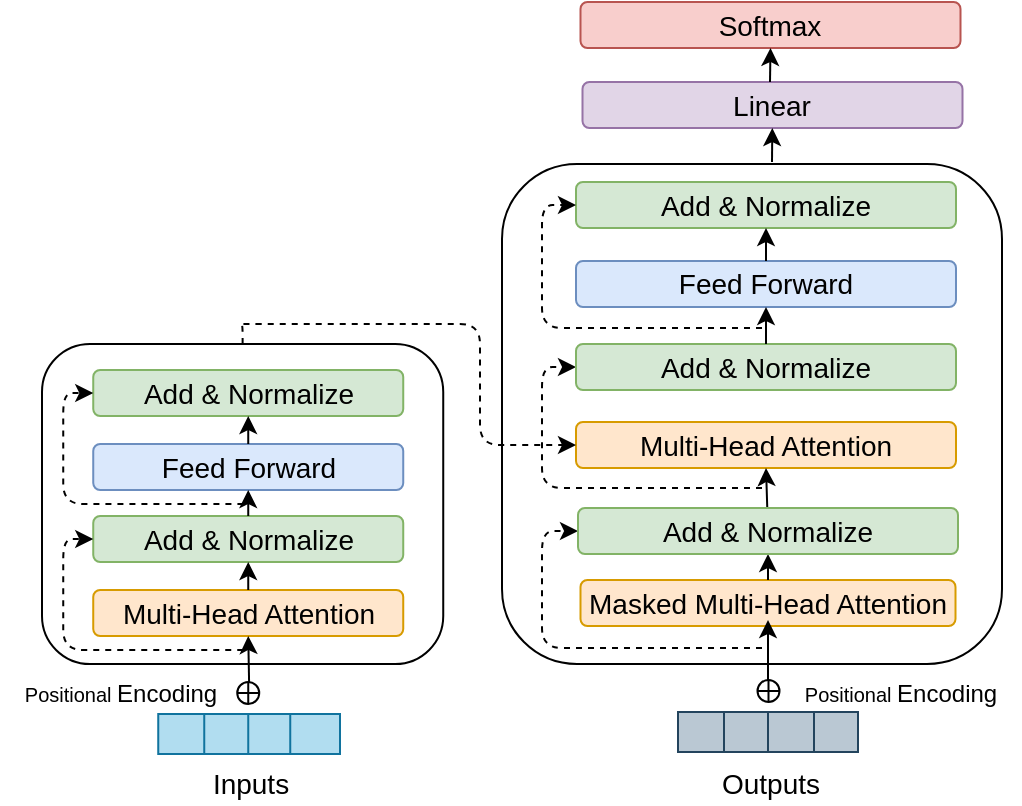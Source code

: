 <mxfile version="17.4.4" type="github"><diagram id="ifSPu3AfvnNZ_Hdb-L9t" name="Page-1"><mxGraphModel dx="1426" dy="737" grid="1" gridSize="10" guides="1" tooltips="1" connect="1" arrows="1" fold="1" page="1" pageScale="1" pageWidth="827" pageHeight="1169" math="0" shadow="0"><root><mxCell id="0"/><mxCell id="1" parent="0"/><mxCell id="zVb_pj8RaRooyPpA-IDt-1" value="" style="rounded=1;whiteSpace=wrap;html=1;fontSize=14;" vertex="1" parent="1"><mxGeometry x="121" y="211" width="200.62" height="160" as="geometry"/></mxCell><mxCell id="zVb_pj8RaRooyPpA-IDt-2" value="Add &amp;amp; Normalize" style="rounded=1;whiteSpace=wrap;html=1;fontSize=14;fillColor=#d5e8d4;strokeColor=#82b366;" vertex="1" parent="1"><mxGeometry x="146.62" y="224" width="155" height="23" as="geometry"/></mxCell><mxCell id="zVb_pj8RaRooyPpA-IDt-3" value="Feed Forward" style="rounded=1;whiteSpace=wrap;html=1;fontSize=14;fillColor=#dae8fc;strokeColor=#6c8ebf;" vertex="1" parent="1"><mxGeometry x="146.62" y="261" width="155" height="23" as="geometry"/></mxCell><mxCell id="zVb_pj8RaRooyPpA-IDt-4" value="Add &amp;amp; Normalize" style="rounded=1;whiteSpace=wrap;html=1;fontSize=14;fillColor=#d5e8d4;strokeColor=#82b366;" vertex="1" parent="1"><mxGeometry x="146.62" y="297" width="155" height="23" as="geometry"/></mxCell><mxCell id="zVb_pj8RaRooyPpA-IDt-5" value="Multi-Head Attention" style="rounded=1;whiteSpace=wrap;html=1;fontSize=14;fillColor=#ffe6cc;strokeColor=#d79b00;" vertex="1" parent="1"><mxGeometry x="146.62" y="334" width="155" height="23" as="geometry"/></mxCell><mxCell id="zVb_pj8RaRooyPpA-IDt-6" value="" style="rounded=1;whiteSpace=wrap;html=1;fontSize=14;" vertex="1" parent="1"><mxGeometry x="351" y="121" width="250" height="250" as="geometry"/></mxCell><mxCell id="zVb_pj8RaRooyPpA-IDt-7" value="Add &amp;amp; Normalize" style="rounded=1;whiteSpace=wrap;html=1;fontSize=14;fillColor=#d5e8d4;strokeColor=#82b366;" vertex="1" parent="1"><mxGeometry x="388" y="130" width="190" height="23" as="geometry"/></mxCell><mxCell id="zVb_pj8RaRooyPpA-IDt-8" value="Feed Forward" style="rounded=1;whiteSpace=wrap;html=1;fontSize=14;fillColor=#dae8fc;strokeColor=#6c8ebf;" vertex="1" parent="1"><mxGeometry x="388" y="169.5" width="190" height="23" as="geometry"/></mxCell><mxCell id="zVb_pj8RaRooyPpA-IDt-9" value="Multi-Head Attention" style="rounded=1;whiteSpace=wrap;html=1;fontSize=14;fillColor=#ffe6cc;strokeColor=#d79b00;" vertex="1" parent="1"><mxGeometry x="388" y="250" width="190" height="23" as="geometry"/></mxCell><mxCell id="zVb_pj8RaRooyPpA-IDt-10" value="Masked Multi-Head Attention" style="rounded=1;whiteSpace=wrap;html=1;fontSize=14;fillColor=#ffe6cc;strokeColor=#d79b00;" vertex="1" parent="1"><mxGeometry x="390.25" y="329" width="187.5" height="23" as="geometry"/></mxCell><mxCell id="zVb_pj8RaRooyPpA-IDt-11" value="" style="endArrow=classic;html=1;rounded=1;fontSize=14;entryX=0.5;entryY=1;entryDx=0;entryDy=0;" edge="1" parent="1" target="zVb_pj8RaRooyPpA-IDt-5"><mxGeometry width="50" height="50" relative="1" as="geometry"><mxPoint x="224.62" y="384.0" as="sourcePoint"/><mxPoint x="251.62" y="424" as="targetPoint"/></mxGeometry></mxCell><mxCell id="zVb_pj8RaRooyPpA-IDt-12" value="" style="endArrow=classic;html=1;rounded=1;fontSize=14;entryX=0.5;entryY=1;entryDx=0;entryDy=0;exitX=0.5;exitY=0;exitDx=0;exitDy=0;" edge="1" parent="1" source="zVb_pj8RaRooyPpA-IDt-5" target="zVb_pj8RaRooyPpA-IDt-4"><mxGeometry width="50" height="50" relative="1" as="geometry"><mxPoint x="234.62" y="394" as="sourcePoint"/><mxPoint x="234.12" y="365" as="targetPoint"/></mxGeometry></mxCell><mxCell id="zVb_pj8RaRooyPpA-IDt-13" value="" style="endArrow=classic;html=1;rounded=1;fontSize=14;entryX=0.5;entryY=1;entryDx=0;entryDy=0;exitX=0.5;exitY=0;exitDx=0;exitDy=0;" edge="1" parent="1" source="zVb_pj8RaRooyPpA-IDt-4" target="zVb_pj8RaRooyPpA-IDt-3"><mxGeometry width="50" height="50" relative="1" as="geometry"><mxPoint x="234.12" y="344" as="sourcePoint"/><mxPoint x="234.12" y="329" as="targetPoint"/></mxGeometry></mxCell><mxCell id="zVb_pj8RaRooyPpA-IDt-14" value="" style="endArrow=classic;html=1;rounded=1;fontSize=14;exitX=0.5;exitY=0;exitDx=0;exitDy=0;entryX=0.5;entryY=1;entryDx=0;entryDy=0;" edge="1" parent="1" source="zVb_pj8RaRooyPpA-IDt-3" target="zVb_pj8RaRooyPpA-IDt-2"><mxGeometry width="50" height="50" relative="1" as="geometry"><mxPoint x="244.12" y="354" as="sourcePoint"/><mxPoint x="244.12" y="339" as="targetPoint"/></mxGeometry></mxCell><mxCell id="zVb_pj8RaRooyPpA-IDt-15" value="" style="endArrow=classic;html=1;rounded=1;fontSize=14;entryX=0;entryY=0.5;entryDx=0;entryDy=0;edgeStyle=elbowEdgeStyle;dashed=1;" edge="1" parent="1" target="zVb_pj8RaRooyPpA-IDt-4"><mxGeometry width="50" height="50" relative="1" as="geometry"><mxPoint x="221.62" y="364" as="sourcePoint"/><mxPoint x="81.62" y="314" as="targetPoint"/><Array as="points"><mxPoint x="131.62" y="344"/><mxPoint x="141.62" y="344"/><mxPoint x="131.62" y="344"/><mxPoint x="131.62" y="344"/></Array></mxGeometry></mxCell><mxCell id="zVb_pj8RaRooyPpA-IDt-16" value="" style="endArrow=classic;html=1;rounded=1;fontSize=14;edgeStyle=elbowEdgeStyle;dashed=1;exitX=0.502;exitY=0.519;exitDx=0;exitDy=0;exitPerimeter=0;entryX=0;entryY=0.5;entryDx=0;entryDy=0;" edge="1" parent="1" target="zVb_pj8RaRooyPpA-IDt-2"><mxGeometry width="50" height="50" relative="1" as="geometry"><mxPoint x="221.711" y="291.04" as="sourcePoint"/><mxPoint x="141.62" y="234" as="targetPoint"/><Array as="points"><mxPoint x="131.62" y="264"/><mxPoint x="151.62" y="351"/><mxPoint x="141.62" y="351"/><mxPoint x="141.62" y="351"/></Array></mxGeometry></mxCell><mxCell id="zVb_pj8RaRooyPpA-IDt-17" value="" style="endArrow=classic;html=1;rounded=1;fontSize=14;entryX=0.5;entryY=1;entryDx=0;entryDy=0;exitX=0.5;exitY=0;exitDx=0;exitDy=0;" edge="1" parent="1" source="zVb_pj8RaRooyPpA-IDt-10" target="zVb_pj8RaRooyPpA-IDt-25"><mxGeometry width="50" height="50" relative="1" as="geometry"><mxPoint x="193.5" y="323" as="sourcePoint"/><mxPoint x="475.75" y="313" as="targetPoint"/></mxGeometry></mxCell><mxCell id="zVb_pj8RaRooyPpA-IDt-18" value="" style="endArrow=classic;html=1;rounded=1;fontSize=14;entryX=0.5;entryY=1;entryDx=0;entryDy=0;" edge="1" parent="1" source="zVb_pj8RaRooyPpA-IDt-25" target="zVb_pj8RaRooyPpA-IDt-9"><mxGeometry width="50" height="50" relative="1" as="geometry"><mxPoint x="483.0" y="290.0" as="sourcePoint"/><mxPoint x="480.25" y="274.851" as="targetPoint"/></mxGeometry></mxCell><mxCell id="zVb_pj8RaRooyPpA-IDt-19" style="edgeStyle=elbowEdgeStyle;rounded=1;orthogonalLoop=1;jettySize=auto;html=1;entryX=0.5;entryY=0;entryDx=0;entryDy=0;dashed=1;fontSize=14;endArrow=classic;endFill=1;" edge="1" parent="1"><mxGeometry relative="1" as="geometry"><mxPoint x="475.571" y="290" as="sourcePoint"/><mxPoint x="475.75" y="290" as="targetPoint"/></mxGeometry></mxCell><mxCell id="zVb_pj8RaRooyPpA-IDt-20" value="" style="endArrow=classic;html=1;rounded=1;fontSize=14;exitX=0.5;exitY=0;exitDx=0;exitDy=0;" edge="1" parent="1" source="zVb_pj8RaRooyPpA-IDt-8" target="zVb_pj8RaRooyPpA-IDt-7"><mxGeometry width="50" height="50" relative="1" as="geometry"><mxPoint x="486.06" y="223" as="sourcePoint"/><mxPoint x="486" y="208" as="targetPoint"/></mxGeometry></mxCell><mxCell id="zVb_pj8RaRooyPpA-IDt-21" value="" style="endArrow=classic;html=1;rounded=1;fontSize=14;entryX=0.5;entryY=1;entryDx=0;entryDy=0;" edge="1" parent="1"><mxGeometry width="50" height="50" relative="1" as="geometry"><mxPoint x="484" y="381" as="sourcePoint"/><mxPoint x="484.0" y="349" as="targetPoint"/></mxGeometry></mxCell><mxCell id="zVb_pj8RaRooyPpA-IDt-22" value="" style="endArrow=classic;html=1;rounded=1;fontSize=14;entryX=0;entryY=0.5;entryDx=0;entryDy=0;edgeStyle=elbowEdgeStyle;dashed=1;" edge="1" parent="1" target="zVb_pj8RaRooyPpA-IDt-25"><mxGeometry width="50" height="50" relative="1" as="geometry"><mxPoint x="481" y="363" as="sourcePoint"/><mxPoint x="380.75" y="301.5" as="targetPoint"/><Array as="points"><mxPoint x="371" y="333"/><mxPoint x="361" y="333"/><mxPoint x="111" y="336"/><mxPoint x="101" y="336"/><mxPoint x="101" y="336"/></Array></mxGeometry></mxCell><mxCell id="zVb_pj8RaRooyPpA-IDt-23" value="" style="endArrow=classic;html=1;rounded=1;fontSize=14;edgeStyle=elbowEdgeStyle;dashed=1;entryX=0;entryY=0.5;entryDx=0;entryDy=0;" edge="1" parent="1" target="zVb_pj8RaRooyPpA-IDt-24"><mxGeometry width="50" height="50" relative="1" as="geometry"><mxPoint x="481" y="283" as="sourcePoint"/><mxPoint x="381" y="226" as="targetPoint"/><Array as="points"><mxPoint x="371" y="253"/><mxPoint x="361" y="344.5"/><mxPoint x="361" y="344.5"/><mxPoint x="111" y="347.5"/><mxPoint x="101" y="347.5"/><mxPoint x="101" y="347.5"/></Array></mxGeometry></mxCell><mxCell id="zVb_pj8RaRooyPpA-IDt-24" value="Add &amp;amp; Normalize" style="rounded=1;whiteSpace=wrap;html=1;fontSize=14;fillColor=#d5e8d4;strokeColor=#82b366;" vertex="1" parent="1"><mxGeometry x="388" y="211" width="190" height="23" as="geometry"/></mxCell><mxCell id="zVb_pj8RaRooyPpA-IDt-25" value="Add &amp;amp; Normalize" style="rounded=1;whiteSpace=wrap;html=1;fontSize=14;fillColor=#d5e8d4;strokeColor=#82b366;" vertex="1" parent="1"><mxGeometry x="389" y="293" width="190" height="23" as="geometry"/></mxCell><mxCell id="zVb_pj8RaRooyPpA-IDt-26" style="rounded=1;orthogonalLoop=1;jettySize=auto;html=1;exitX=0.5;exitY=0;exitDx=0;exitDy=0;fontSize=14;endArrow=classic;endFill=1;entryX=0.5;entryY=1;entryDx=0;entryDy=0;" edge="1" parent="1" source="zVb_pj8RaRooyPpA-IDt-24" target="zVb_pj8RaRooyPpA-IDt-8"><mxGeometry relative="1" as="geometry"><mxPoint x="481" y="183" as="targetPoint"/></mxGeometry></mxCell><mxCell id="zVb_pj8RaRooyPpA-IDt-27" value="" style="endArrow=classic;html=1;rounded=1;fontSize=14;edgeStyle=elbowEdgeStyle;dashed=1;entryX=0;entryY=0.5;entryDx=0;entryDy=0;" edge="1" parent="1" target="zVb_pj8RaRooyPpA-IDt-7"><mxGeometry width="50" height="50" relative="1" as="geometry"><mxPoint x="481" y="203" as="sourcePoint"/><mxPoint x="398" y="229.5" as="targetPoint"/><Array as="points"><mxPoint x="371" y="173"/><mxPoint x="371" y="354.5"/><mxPoint x="371" y="354.5"/><mxPoint x="121" y="357.5"/><mxPoint x="111" y="357.5"/><mxPoint x="111" y="357.5"/></Array></mxGeometry></mxCell><mxCell id="zVb_pj8RaRooyPpA-IDt-28" value="" style="endArrow=classic;html=1;rounded=1;fontSize=14;edgeStyle=orthogonalEdgeStyle;dashed=1;entryX=0;entryY=0.5;entryDx=0;entryDy=0;exitX=0.5;exitY=0;exitDx=0;exitDy=0;" edge="1" parent="1" source="zVb_pj8RaRooyPpA-IDt-1" target="zVb_pj8RaRooyPpA-IDt-9"><mxGeometry width="50" height="50" relative="1" as="geometry"><mxPoint x="500" y="301" as="sourcePoint"/><mxPoint x="407" y="240.5" as="targetPoint"/><Array as="points"><mxPoint x="220" y="201"/><mxPoint x="340" y="201"/><mxPoint x="340" y="270"/></Array></mxGeometry></mxCell><mxCell id="zVb_pj8RaRooyPpA-IDt-29" value="Softmax" style="rounded=1;whiteSpace=wrap;html=1;fontSize=14;fillColor=#f8cecc;strokeColor=#b85450;" vertex="1" parent="1"><mxGeometry x="390.25" y="40" width="190" height="23" as="geometry"/></mxCell><mxCell id="zVb_pj8RaRooyPpA-IDt-30" value="Linear" style="rounded=1;whiteSpace=wrap;html=1;fontSize=14;fillColor=#e1d5e7;strokeColor=#9673a6;" vertex="1" parent="1"><mxGeometry x="391.25" y="80" width="190" height="23" as="geometry"/></mxCell><mxCell id="zVb_pj8RaRooyPpA-IDt-31" value="" style="endArrow=classic;html=1;rounded=1;fontSize=14;" edge="1" parent="1" target="zVb_pj8RaRooyPpA-IDt-30"><mxGeometry width="50" height="50" relative="1" as="geometry"><mxPoint x="486" y="120" as="sourcePoint"/><mxPoint x="494.0" y="359" as="targetPoint"/></mxGeometry></mxCell><mxCell id="zVb_pj8RaRooyPpA-IDt-32" value="" style="endArrow=classic;html=1;rounded=1;fontSize=14;entryX=0.5;entryY=1;entryDx=0;entryDy=0;" edge="1" parent="1" target="zVb_pj8RaRooyPpA-IDt-29"><mxGeometry width="50" height="50" relative="1" as="geometry"><mxPoint x="485" y="80" as="sourcePoint"/><mxPoint x="496.149" y="113" as="targetPoint"/></mxGeometry></mxCell><mxCell id="zVb_pj8RaRooyPpA-IDt-33" value="" style="shape=table;html=1;whiteSpace=wrap;startSize=0;container=1;collapsible=0;childLayout=tableLayout;fontSize=14;fillColor=#b1ddf0;strokeColor=#10739e;" vertex="1" parent="1"><mxGeometry x="179.12" y="396" width="90.88" height="20" as="geometry"/></mxCell><mxCell id="zVb_pj8RaRooyPpA-IDt-34" value="" style="shape=tableRow;horizontal=0;startSize=0;swimlaneHead=0;swimlaneBody=0;top=0;left=0;bottom=0;right=0;collapsible=0;dropTarget=0;fillColor=none;points=[[0,0.5],[1,0.5]];portConstraint=eastwest;fontSize=14;strokeColor=#D5E8D4;" vertex="1" parent="zVb_pj8RaRooyPpA-IDt-33"><mxGeometry width="90.88" height="20" as="geometry"/></mxCell><mxCell id="zVb_pj8RaRooyPpA-IDt-35" value="" style="shape=partialRectangle;html=1;whiteSpace=wrap;connectable=0;fillColor=none;top=0;left=0;bottom=0;right=0;overflow=hidden;fontSize=14;strokeColor=#D5E8D4;" vertex="1" parent="zVb_pj8RaRooyPpA-IDt-34"><mxGeometry width="23" height="20" as="geometry"><mxRectangle width="23" height="20" as="alternateBounds"/></mxGeometry></mxCell><mxCell id="zVb_pj8RaRooyPpA-IDt-36" value="" style="shape=partialRectangle;html=1;whiteSpace=wrap;connectable=0;fillColor=none;top=0;left=0;bottom=0;right=0;overflow=hidden;fontSize=14;strokeColor=#D5E8D4;" vertex="1" parent="zVb_pj8RaRooyPpA-IDt-34"><mxGeometry x="23" width="22" height="20" as="geometry"><mxRectangle width="22" height="20" as="alternateBounds"/></mxGeometry></mxCell><mxCell id="zVb_pj8RaRooyPpA-IDt-37" value="" style="shape=partialRectangle;html=1;whiteSpace=wrap;connectable=0;fillColor=none;top=0;left=0;bottom=0;right=0;overflow=hidden;fontSize=14;strokeColor=#D5E8D4;" vertex="1" parent="zVb_pj8RaRooyPpA-IDt-34"><mxGeometry x="45" width="21" height="20" as="geometry"><mxRectangle width="21" height="20" as="alternateBounds"/></mxGeometry></mxCell><mxCell id="zVb_pj8RaRooyPpA-IDt-38" style="shape=partialRectangle;html=1;whiteSpace=wrap;connectable=0;fillColor=none;top=0;left=0;bottom=0;right=0;overflow=hidden;fontSize=14;strokeColor=#D5E8D4;" vertex="1" parent="zVb_pj8RaRooyPpA-IDt-34"><mxGeometry x="66" width="25" height="20" as="geometry"><mxRectangle width="25" height="20" as="alternateBounds"/></mxGeometry></mxCell><mxCell id="zVb_pj8RaRooyPpA-IDt-39" value="" style="shape=table;html=1;whiteSpace=wrap;startSize=0;container=1;collapsible=0;childLayout=tableLayout;fontSize=14;fillColor=#bac8d3;strokeColor=#23445d;" vertex="1" parent="1"><mxGeometry x="439" y="395" width="90" height="20" as="geometry"/></mxCell><mxCell id="zVb_pj8RaRooyPpA-IDt-40" value="" style="shape=tableRow;horizontal=0;startSize=0;swimlaneHead=0;swimlaneBody=0;top=0;left=0;bottom=0;right=0;collapsible=0;dropTarget=0;fillColor=none;points=[[0,0.5],[1,0.5]];portConstraint=eastwest;fontSize=14;strokeColor=#D5E8D4;" vertex="1" parent="zVb_pj8RaRooyPpA-IDt-39"><mxGeometry width="90" height="20" as="geometry"/></mxCell><mxCell id="zVb_pj8RaRooyPpA-IDt-41" value="" style="shape=partialRectangle;html=1;whiteSpace=wrap;connectable=0;fillColor=none;top=0;left=0;bottom=0;right=0;overflow=hidden;fontSize=14;strokeColor=#D5E8D4;" vertex="1" parent="zVb_pj8RaRooyPpA-IDt-40"><mxGeometry width="23" height="20" as="geometry"><mxRectangle width="23" height="20" as="alternateBounds"/></mxGeometry></mxCell><mxCell id="zVb_pj8RaRooyPpA-IDt-42" value="" style="shape=partialRectangle;html=1;whiteSpace=wrap;connectable=0;fillColor=none;top=0;left=0;bottom=0;right=0;overflow=hidden;fontSize=14;strokeColor=#D5E8D4;" vertex="1" parent="zVb_pj8RaRooyPpA-IDt-40"><mxGeometry x="23" width="22" height="20" as="geometry"><mxRectangle width="22" height="20" as="alternateBounds"/></mxGeometry></mxCell><mxCell id="zVb_pj8RaRooyPpA-IDt-43" value="" style="shape=partialRectangle;html=1;whiteSpace=wrap;connectable=0;fillColor=none;top=0;left=0;bottom=0;right=0;overflow=hidden;fontSize=14;strokeColor=#D5E8D4;" vertex="1" parent="zVb_pj8RaRooyPpA-IDt-40"><mxGeometry x="45" width="23" height="20" as="geometry"><mxRectangle width="23" height="20" as="alternateBounds"/></mxGeometry></mxCell><mxCell id="zVb_pj8RaRooyPpA-IDt-44" style="shape=partialRectangle;html=1;whiteSpace=wrap;connectable=0;fillColor=none;top=0;left=0;bottom=0;right=0;overflow=hidden;fontSize=14;strokeColor=#D5E8D4;" vertex="1" parent="zVb_pj8RaRooyPpA-IDt-40"><mxGeometry x="68" width="22" height="20" as="geometry"><mxRectangle width="22" height="20" as="alternateBounds"/></mxGeometry></mxCell><mxCell id="zVb_pj8RaRooyPpA-IDt-45" value="" style="shape=orEllipse;perimeter=ellipsePerimeter;whiteSpace=wrap;html=1;backgroundOutline=1;fontSize=14;" vertex="1" parent="1"><mxGeometry x="218.62" y="380" width="11" height="11" as="geometry"/></mxCell><mxCell id="zVb_pj8RaRooyPpA-IDt-46" value="" style="shape=orEllipse;perimeter=ellipsePerimeter;whiteSpace=wrap;html=1;backgroundOutline=1;fontSize=14;" vertex="1" parent="1"><mxGeometry x="478.75" y="379" width="11" height="11" as="geometry"/></mxCell><mxCell id="zVb_pj8RaRooyPpA-IDt-47" value="Inputs" style="text;html=1;align=center;verticalAlign=middle;resizable=0;points=[];autosize=1;strokeColor=none;fillColor=none;fontSize=14;" vertex="1" parent="1"><mxGeometry x="200" y="421" width="50" height="20" as="geometry"/></mxCell><mxCell id="zVb_pj8RaRooyPpA-IDt-48" value="Outputs" style="text;html=1;align=center;verticalAlign=middle;resizable=0;points=[];autosize=1;strokeColor=none;fillColor=none;fontSize=14;" vertex="1" parent="1"><mxGeometry x="455.25" y="421" width="60" height="20" as="geometry"/></mxCell><mxCell id="zVb_pj8RaRooyPpA-IDt-49" value="&lt;font&gt;&lt;span style=&quot;font-size: 10px&quot;&gt;Positional&amp;nbsp;&lt;/span&gt;&lt;font style=&quot;font-size: 12px&quot;&gt;Encoding&lt;/font&gt;&lt;/font&gt;" style="text;html=1;align=center;verticalAlign=middle;resizable=0;points=[];autosize=1;strokeColor=none;fillColor=none;fontSize=14;" vertex="1" parent="1"><mxGeometry x="100" y="374.5" width="120" height="20" as="geometry"/></mxCell><mxCell id="zVb_pj8RaRooyPpA-IDt-50" value="&lt;font&gt;&lt;span style=&quot;font-size: 10px&quot;&gt;Positional&amp;nbsp;&lt;/span&gt;&lt;font style=&quot;font-size: 12px&quot;&gt;Encoding&lt;/font&gt;&lt;/font&gt;" style="text;html=1;align=center;verticalAlign=middle;resizable=0;points=[];autosize=1;strokeColor=none;fillColor=none;fontSize=14;" vertex="1" parent="1"><mxGeometry x="489.75" y="374.5" width="120" height="20" as="geometry"/></mxCell></root></mxGraphModel></diagram></mxfile>